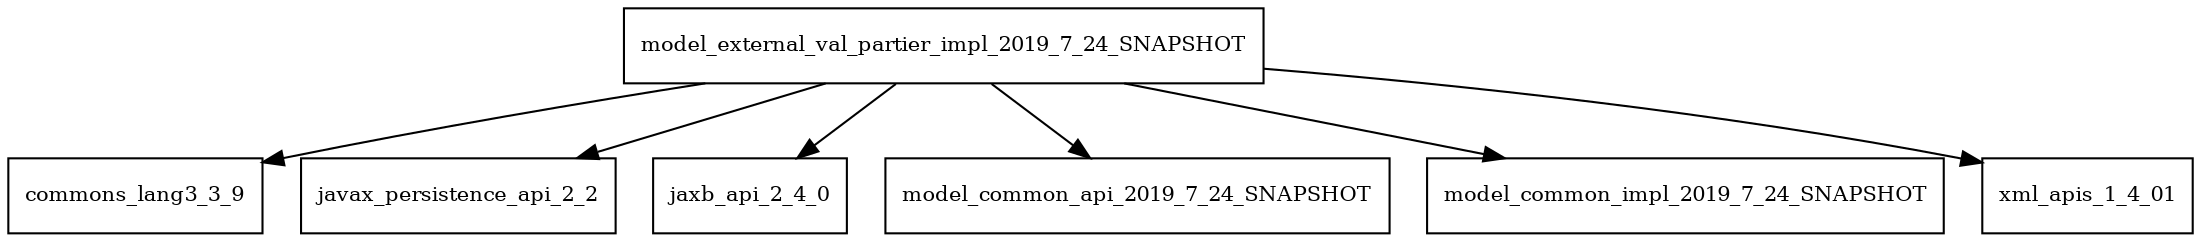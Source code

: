 digraph model_external_val_partier_impl_2019_7_24_SNAPSHOT_dependencies {
  node [shape = box, fontsize=10.0];
  model_external_val_partier_impl_2019_7_24_SNAPSHOT -> commons_lang3_3_9;
  model_external_val_partier_impl_2019_7_24_SNAPSHOT -> javax_persistence_api_2_2;
  model_external_val_partier_impl_2019_7_24_SNAPSHOT -> jaxb_api_2_4_0;
  model_external_val_partier_impl_2019_7_24_SNAPSHOT -> model_common_api_2019_7_24_SNAPSHOT;
  model_external_val_partier_impl_2019_7_24_SNAPSHOT -> model_common_impl_2019_7_24_SNAPSHOT;
  model_external_val_partier_impl_2019_7_24_SNAPSHOT -> xml_apis_1_4_01;
}
